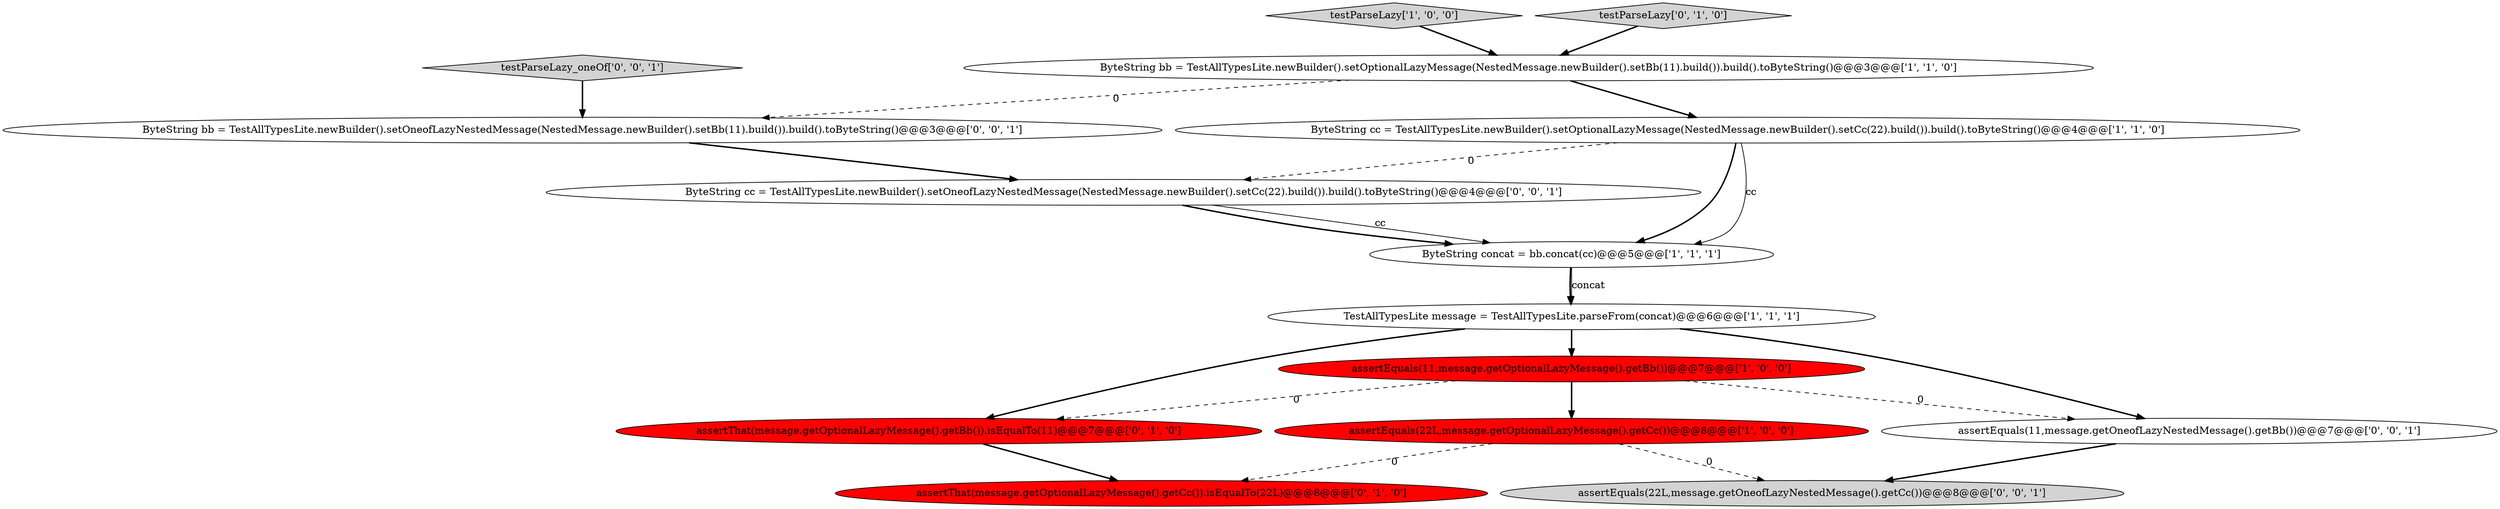 digraph {
11 [style = filled, label = "ByteString cc = TestAllTypesLite.newBuilder().setOneofLazyNestedMessage(NestedMessage.newBuilder().setCc(22).build()).build().toByteString()@@@4@@@['0', '0', '1']", fillcolor = white, shape = ellipse image = "AAA0AAABBB3BBB"];
12 [style = filled, label = "testParseLazy_oneOf['0', '0', '1']", fillcolor = lightgray, shape = diamond image = "AAA0AAABBB3BBB"];
5 [style = filled, label = "ByteString concat = bb.concat(cc)@@@5@@@['1', '1', '1']", fillcolor = white, shape = ellipse image = "AAA0AAABBB1BBB"];
4 [style = filled, label = "testParseLazy['1', '0', '0']", fillcolor = lightgray, shape = diamond image = "AAA0AAABBB1BBB"];
9 [style = filled, label = "assertThat(message.getOptionalLazyMessage().getBb()).isEqualTo(11)@@@7@@@['0', '1', '0']", fillcolor = red, shape = ellipse image = "AAA1AAABBB2BBB"];
13 [style = filled, label = "assertEquals(11,message.getOneofLazyNestedMessage().getBb())@@@7@@@['0', '0', '1']", fillcolor = white, shape = ellipse image = "AAA0AAABBB3BBB"];
3 [style = filled, label = "TestAllTypesLite message = TestAllTypesLite.parseFrom(concat)@@@6@@@['1', '1', '1']", fillcolor = white, shape = ellipse image = "AAA0AAABBB1BBB"];
1 [style = filled, label = "ByteString bb = TestAllTypesLite.newBuilder().setOptionalLazyMessage(NestedMessage.newBuilder().setBb(11).build()).build().toByteString()@@@3@@@['1', '1', '0']", fillcolor = white, shape = ellipse image = "AAA0AAABBB1BBB"];
2 [style = filled, label = "ByteString cc = TestAllTypesLite.newBuilder().setOptionalLazyMessage(NestedMessage.newBuilder().setCc(22).build()).build().toByteString()@@@4@@@['1', '1', '0']", fillcolor = white, shape = ellipse image = "AAA0AAABBB1BBB"];
0 [style = filled, label = "assertEquals(22L,message.getOptionalLazyMessage().getCc())@@@8@@@['1', '0', '0']", fillcolor = red, shape = ellipse image = "AAA1AAABBB1BBB"];
7 [style = filled, label = "assertThat(message.getOptionalLazyMessage().getCc()).isEqualTo(22L)@@@8@@@['0', '1', '0']", fillcolor = red, shape = ellipse image = "AAA1AAABBB2BBB"];
14 [style = filled, label = "assertEquals(22L,message.getOneofLazyNestedMessage().getCc())@@@8@@@['0', '0', '1']", fillcolor = lightgray, shape = ellipse image = "AAA0AAABBB3BBB"];
10 [style = filled, label = "ByteString bb = TestAllTypesLite.newBuilder().setOneofLazyNestedMessage(NestedMessage.newBuilder().setBb(11).build()).build().toByteString()@@@3@@@['0', '0', '1']", fillcolor = white, shape = ellipse image = "AAA0AAABBB3BBB"];
8 [style = filled, label = "testParseLazy['0', '1', '0']", fillcolor = lightgray, shape = diamond image = "AAA0AAABBB2BBB"];
6 [style = filled, label = "assertEquals(11,message.getOptionalLazyMessage().getBb())@@@7@@@['1', '0', '0']", fillcolor = red, shape = ellipse image = "AAA1AAABBB1BBB"];
5->3 [style = bold, label=""];
6->9 [style = dashed, label="0"];
11->5 [style = solid, label="cc"];
3->6 [style = bold, label=""];
6->0 [style = bold, label=""];
1->10 [style = dashed, label="0"];
9->7 [style = bold, label=""];
5->3 [style = solid, label="concat"];
3->9 [style = bold, label=""];
8->1 [style = bold, label=""];
0->14 [style = dashed, label="0"];
2->5 [style = solid, label="cc"];
11->5 [style = bold, label=""];
12->10 [style = bold, label=""];
6->13 [style = dashed, label="0"];
3->13 [style = bold, label=""];
2->11 [style = dashed, label="0"];
1->2 [style = bold, label=""];
4->1 [style = bold, label=""];
0->7 [style = dashed, label="0"];
13->14 [style = bold, label=""];
2->5 [style = bold, label=""];
10->11 [style = bold, label=""];
}

